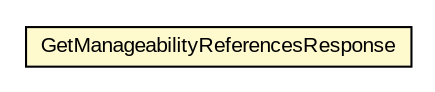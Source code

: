 #!/usr/local/bin/dot
#
# Class diagram 
# Generated by UMLGraph version R5_6-24-gf6e263 (http://www.umlgraph.org/)
#

digraph G {
	edge [fontname="arial",fontsize=10,labelfontname="arial",labelfontsize=10];
	node [fontname="arial",fontsize=10,shape=plaintext];
	nodesep=0.25;
	ranksep=0.5;
	// org.oasis_open.docs.wsdm.mows_2.GetManageabilityReferencesResponse
	c508939 [label=<<table title="org.oasis_open.docs.wsdm.mows_2.GetManageabilityReferencesResponse" border="0" cellborder="1" cellspacing="0" cellpadding="2" port="p" bgcolor="lemonChiffon" href="./GetManageabilityReferencesResponse.html">
		<tr><td><table border="0" cellspacing="0" cellpadding="1">
<tr><td align="center" balign="center"> GetManageabilityReferencesResponse </td></tr>
		</table></td></tr>
		</table>>, URL="./GetManageabilityReferencesResponse.html", fontname="arial", fontcolor="black", fontsize=10.0];
}


